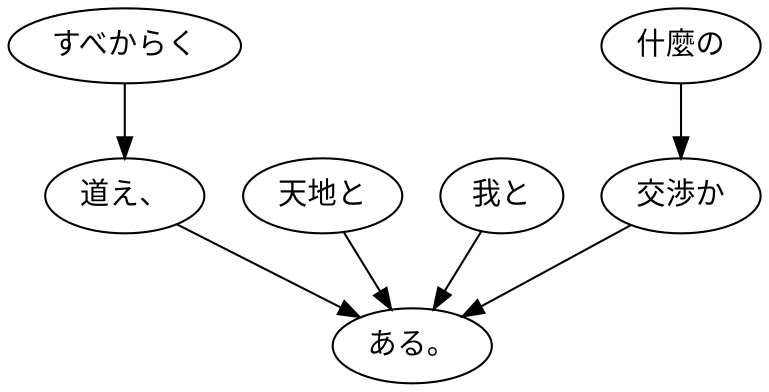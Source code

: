 digraph graph5781 {
	node0 [label="すべからく"];
	node1 [label="道え、"];
	node2 [label="天地と"];
	node3 [label="我と"];
	node4 [label="什麼の"];
	node5 [label="交渉か"];
	node6 [label="ある。"];
	node0 -> node1;
	node1 -> node6;
	node2 -> node6;
	node3 -> node6;
	node4 -> node5;
	node5 -> node6;
}
